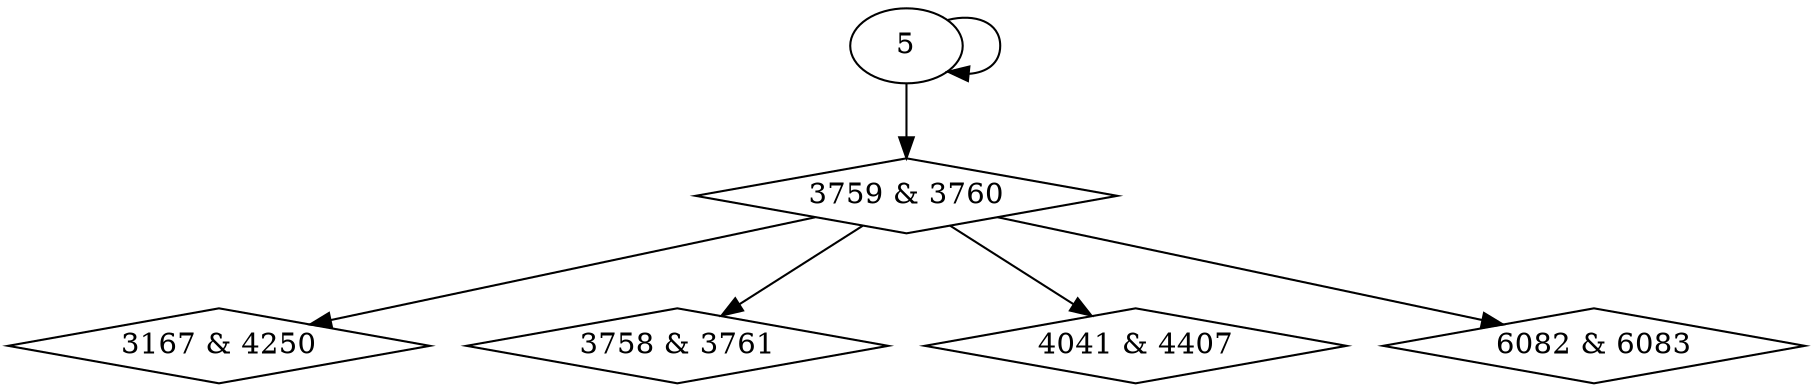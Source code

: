 digraph {
0 [label = "3167 & 4250", shape = diamond];
1 [label = "3758 & 3761", shape = diamond];
2 [label = "3759 & 3760", shape = diamond];
3 [label = "4041 & 4407", shape = diamond];
4 [label = "6082 & 6083", shape = diamond];
2 -> 0;
2 -> 1;
5 -> 2;
2 -> 3;
2 -> 4;
5 -> 5;
}
